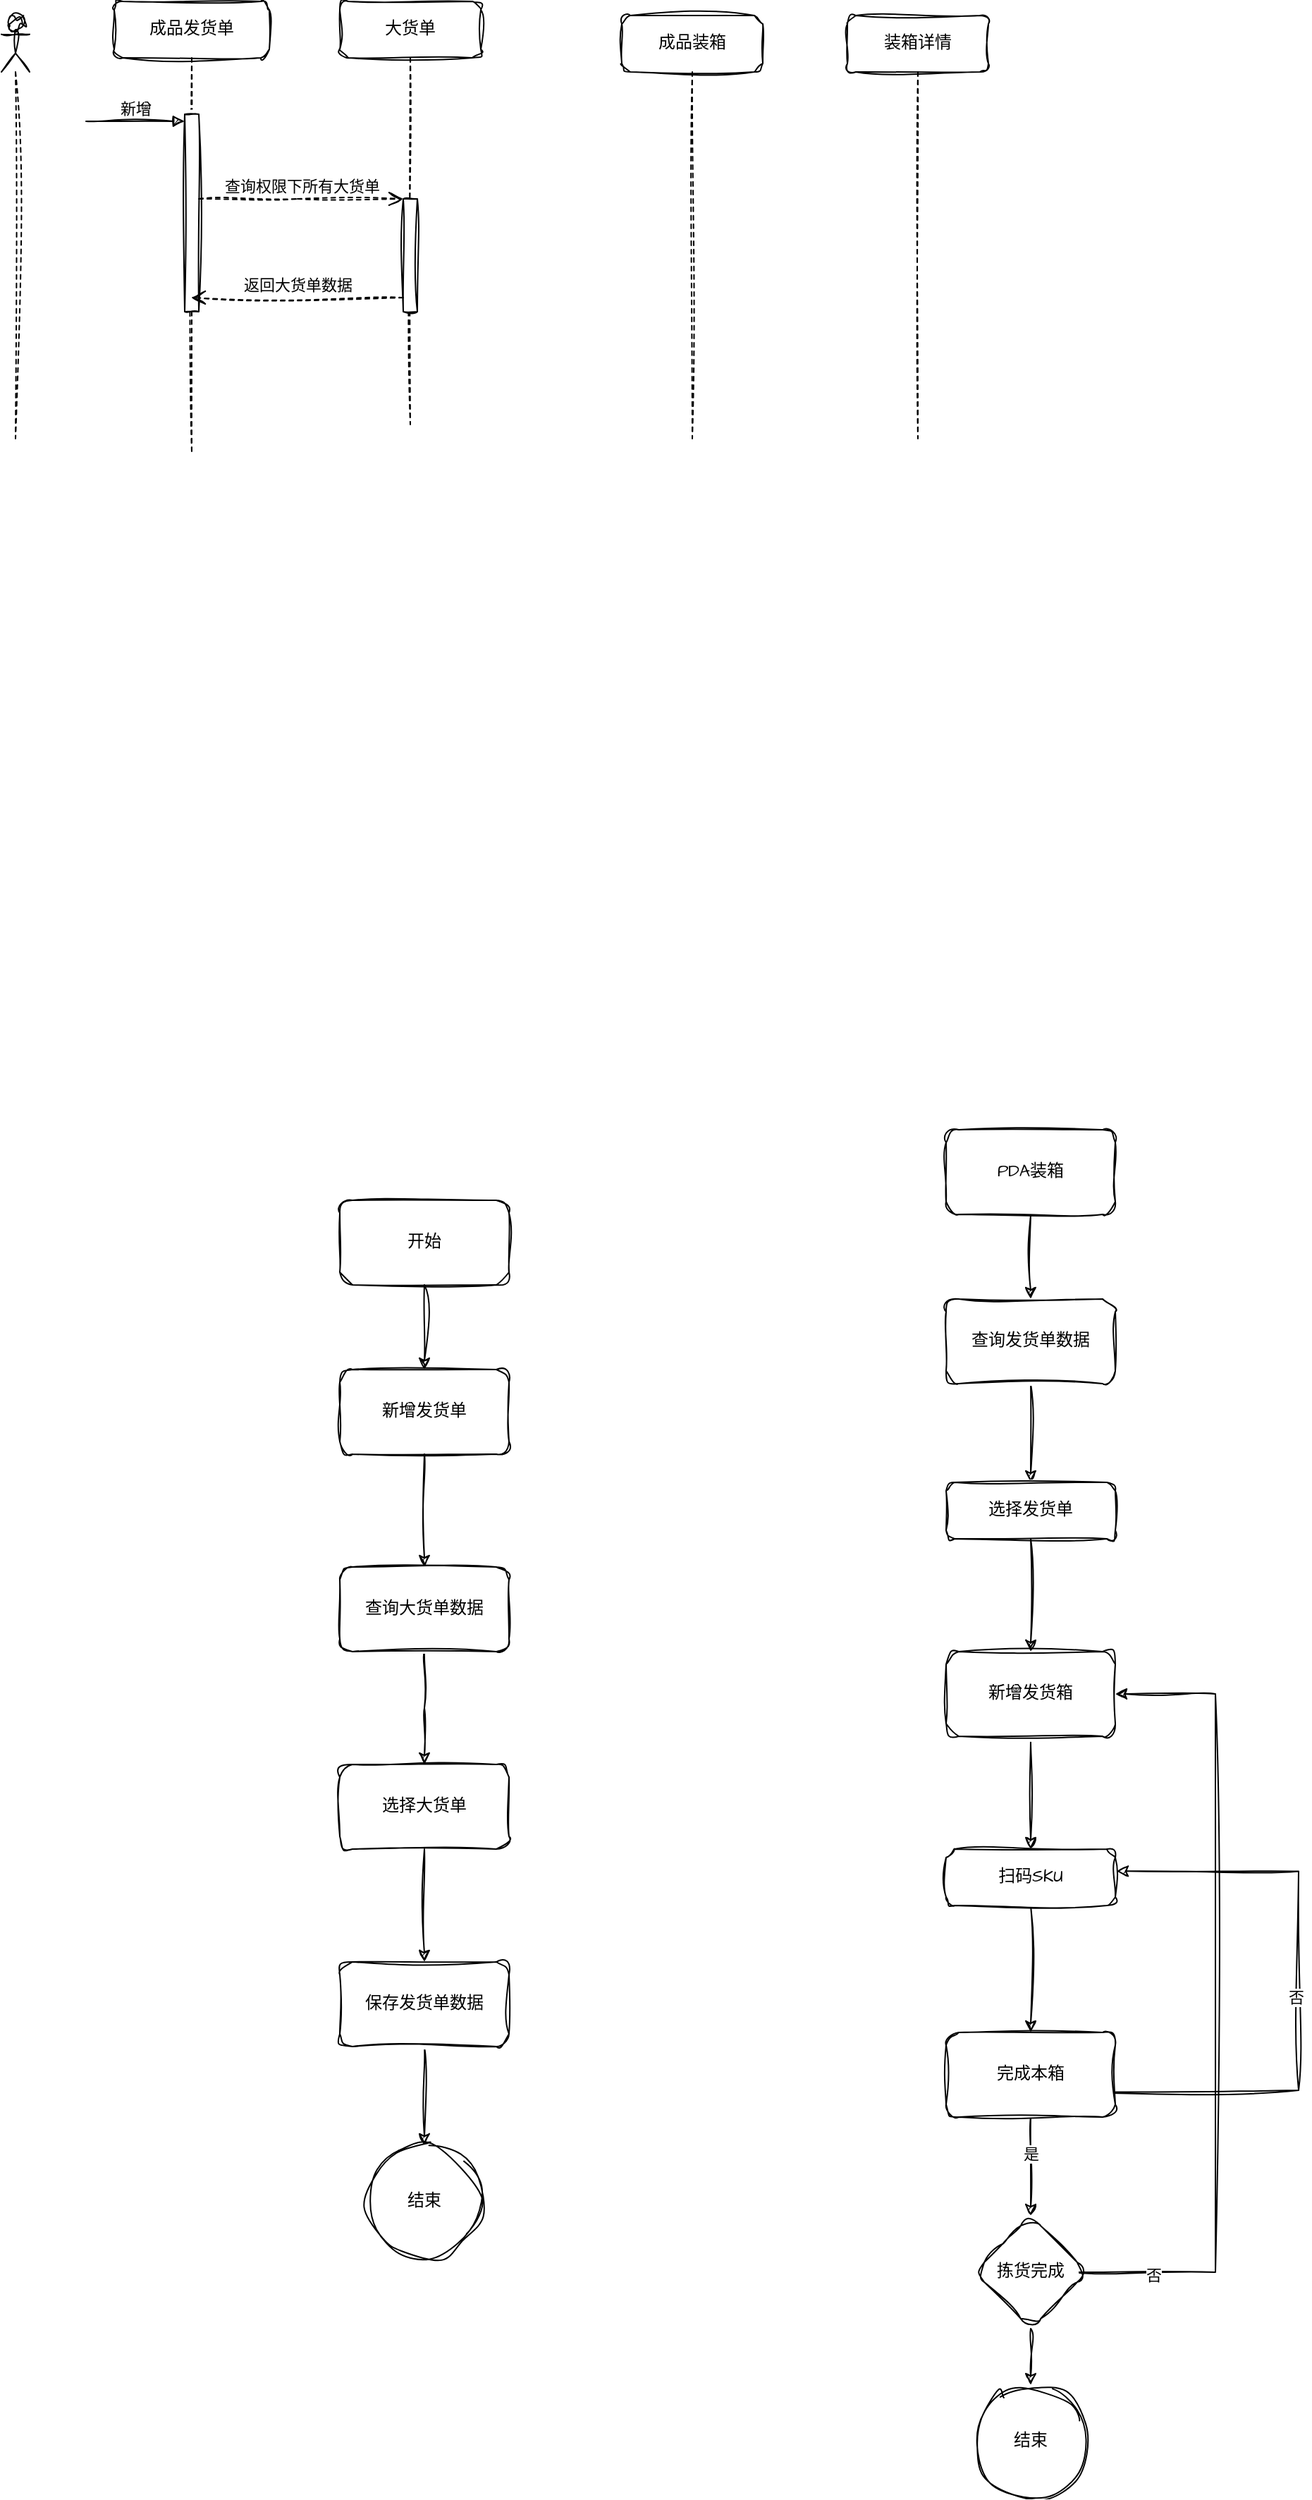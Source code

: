 <mxfile version="24.8.4">
  <diagram id="C5RBs43oDa-KdzZeNtuy" name="Page-1">
    <mxGraphModel dx="2565" dy="1625" grid="1" gridSize="10" guides="1" tooltips="1" connect="1" arrows="1" fold="1" page="1" pageScale="1" pageWidth="3300" pageHeight="2339" math="0" shadow="0">
      <root>
        <mxCell id="WIyWlLk6GJQsqaUBKTNV-0" />
        <mxCell id="WIyWlLk6GJQsqaUBKTNV-1" parent="WIyWlLk6GJQsqaUBKTNV-0" />
        <mxCell id="vahEOyDlg7vWMSgEFZ_l-5" value="大货单" style="shape=umlLifeline;whiteSpace=wrap;html=1;container=1;dropTarget=0;collapsible=0;recursiveResize=0;outlineConnect=0;portConstraint=eastwest;newEdgeStyle={&quot;curved&quot;:0,&quot;rounded&quot;:0};hachureGap=4;fontFamily=Architects Daughter;fontSource=https%3A%2F%2Ffonts.googleapis.com%2Fcss%3Ffamily%3DArchitects%2BDaughter;sketch=1;curveFitting=1;jiggle=2;rounded=1;glass=0;shadow=0;points=[[0,0,0,0,5],[0,1,0,0,-5],[1,0,0,0,5],[1,1,0,0,-5]];perimeter=rectanglePerimeter;targetShapes=umlLifeline;participant=label;" vertex="1" parent="WIyWlLk6GJQsqaUBKTNV-1">
          <mxGeometry x="310" y="60" width="100" height="300" as="geometry" />
        </mxCell>
        <mxCell id="vahEOyDlg7vWMSgEFZ_l-18" value="" style="html=1;points=[[0,0,0,0,5],[0,1,0,0,-5],[1,0,0,0,5],[1,1,0,0,-5]];perimeter=orthogonalPerimeter;outlineConnect=0;targetShapes=umlLifeline;portConstraint=eastwest;newEdgeStyle={&quot;curved&quot;:0,&quot;rounded&quot;:0};sketch=1;hachureGap=4;jiggle=2;curveFitting=1;fontFamily=Architects Daughter;fontSource=https%3A%2F%2Ffonts.googleapis.com%2Fcss%3Ffamily%3DArchitects%2BDaughter;" vertex="1" parent="vahEOyDlg7vWMSgEFZ_l-5">
          <mxGeometry x="45" y="140" width="10" height="80" as="geometry" />
        </mxCell>
        <mxCell id="vahEOyDlg7vWMSgEFZ_l-6" value="成品发货单" style="shape=umlLifeline;perimeter=lifelinePerimeter;whiteSpace=wrap;html=1;container=1;dropTarget=0;collapsible=0;recursiveResize=0;outlineConnect=0;portConstraint=eastwest;newEdgeStyle={&quot;curved&quot;:0,&quot;rounded&quot;:0};hachureGap=4;fontFamily=Architects Daughter;fontSource=https%3A%2F%2Ffonts.googleapis.com%2Fcss%3Ffamily%3DArchitects%2BDaughter;sketch=1;curveFitting=1;jiggle=2;rounded=1;glass=0;shadow=0;" vertex="1" parent="WIyWlLk6GJQsqaUBKTNV-1">
          <mxGeometry x="150" y="60" width="110" height="320" as="geometry" />
        </mxCell>
        <mxCell id="vahEOyDlg7vWMSgEFZ_l-15" value="" style="html=1;points=[[0,0,0,0,5],[0,1,0,0,-5],[1,0,0,0,5],[1,1,0,0,-5]];perimeter=orthogonalPerimeter;outlineConnect=0;targetShapes=umlLifeline;portConstraint=eastwest;newEdgeStyle={&quot;curved&quot;:0,&quot;rounded&quot;:0};sketch=1;hachureGap=4;jiggle=2;curveFitting=1;fontFamily=Architects Daughter;fontSource=https%3A%2F%2Ffonts.googleapis.com%2Fcss%3Ffamily%3DArchitects%2BDaughter;" vertex="1" parent="vahEOyDlg7vWMSgEFZ_l-6">
          <mxGeometry x="50" y="80" width="10" height="140" as="geometry" />
        </mxCell>
        <mxCell id="vahEOyDlg7vWMSgEFZ_l-16" value="新增" style="html=1;verticalAlign=bottom;endArrow=block;curved=0;rounded=0;entryX=0;entryY=0;entryDx=0;entryDy=5;sketch=1;hachureGap=4;jiggle=2;curveFitting=1;fontFamily=Architects Daughter;fontSource=https%3A%2F%2Ffonts.googleapis.com%2Fcss%3Ffamily%3DArchitects%2BDaughter;" edge="1" target="vahEOyDlg7vWMSgEFZ_l-15" parent="vahEOyDlg7vWMSgEFZ_l-6">
          <mxGeometry relative="1" as="geometry">
            <mxPoint x="-20" y="85" as="sourcePoint" />
          </mxGeometry>
        </mxCell>
        <mxCell id="vahEOyDlg7vWMSgEFZ_l-7" value="成品装箱" style="shape=umlLifeline;perimeter=lifelinePerimeter;whiteSpace=wrap;html=1;container=1;dropTarget=0;collapsible=0;recursiveResize=0;outlineConnect=0;portConstraint=eastwest;newEdgeStyle={&quot;curved&quot;:0,&quot;rounded&quot;:0};hachureGap=4;fontFamily=Architects Daughter;fontSource=https%3A%2F%2Ffonts.googleapis.com%2Fcss%3Ffamily%3DArchitects%2BDaughter;sketch=1;curveFitting=1;jiggle=2;rounded=1;glass=0;shadow=0;" vertex="1" parent="WIyWlLk6GJQsqaUBKTNV-1">
          <mxGeometry x="510" y="70" width="100" height="300" as="geometry" />
        </mxCell>
        <mxCell id="vahEOyDlg7vWMSgEFZ_l-8" value="装箱详情" style="shape=umlLifeline;perimeter=lifelinePerimeter;whiteSpace=wrap;html=1;container=1;dropTarget=0;collapsible=0;recursiveResize=0;outlineConnect=0;portConstraint=eastwest;newEdgeStyle={&quot;curved&quot;:0,&quot;rounded&quot;:0};hachureGap=4;fontFamily=Architects Daughter;fontSource=https%3A%2F%2Ffonts.googleapis.com%2Fcss%3Ffamily%3DArchitects%2BDaughter;sketch=1;curveFitting=1;jiggle=2;rounded=1;glass=0;shadow=0;" vertex="1" parent="WIyWlLk6GJQsqaUBKTNV-1">
          <mxGeometry x="670" y="70" width="100" height="300" as="geometry" />
        </mxCell>
        <mxCell id="vahEOyDlg7vWMSgEFZ_l-10" value="" style="shape=umlLifeline;perimeter=lifelinePerimeter;whiteSpace=wrap;html=1;container=1;dropTarget=0;collapsible=0;recursiveResize=0;outlineConnect=0;portConstraint=eastwest;newEdgeStyle={&quot;curved&quot;:0,&quot;rounded&quot;:0};participant=umlActor;sketch=1;hachureGap=4;jiggle=2;curveFitting=1;fontFamily=Architects Daughter;fontSource=https%3A%2F%2Ffonts.googleapis.com%2Fcss%3Ffamily%3DArchitects%2BDaughter;" vertex="1" parent="WIyWlLk6GJQsqaUBKTNV-1">
          <mxGeometry x="70" y="70" width="20" height="300" as="geometry" />
        </mxCell>
        <mxCell id="vahEOyDlg7vWMSgEFZ_l-17" value="查询权限下所有大货单" style="html=1;verticalAlign=bottom;endArrow=open;dashed=1;endSize=8;curved=0;rounded=0;sketch=1;hachureGap=4;jiggle=2;curveFitting=1;fontFamily=Architects Daughter;fontSource=https%3A%2F%2Ffonts.googleapis.com%2Fcss%3Ffamily%3DArchitects%2BDaughter;" edge="1" source="vahEOyDlg7vWMSgEFZ_l-15" parent="WIyWlLk6GJQsqaUBKTNV-1" target="vahEOyDlg7vWMSgEFZ_l-18">
          <mxGeometry x="0.006" relative="1" as="geometry">
            <mxPoint x="320" y="225" as="targetPoint" />
            <Array as="points">
              <mxPoint x="280" y="200" />
            </Array>
            <mxPoint as="offset" />
          </mxGeometry>
        </mxCell>
        <mxCell id="vahEOyDlg7vWMSgEFZ_l-24" value="返回大货单数据" style="html=1;verticalAlign=bottom;endArrow=open;dashed=1;endSize=8;curved=0;rounded=0;sketch=1;hachureGap=4;jiggle=2;curveFitting=1;fontFamily=Architects Daughter;fontSource=https%3A%2F%2Ffonts.googleapis.com%2Fcss%3Ffamily%3DArchitects%2BDaughter;" edge="1" parent="WIyWlLk6GJQsqaUBKTNV-1">
          <mxGeometry relative="1" as="geometry">
            <mxPoint x="355" y="270" as="sourcePoint" />
            <mxPoint x="204.5" y="270" as="targetPoint" />
            <mxPoint as="offset" />
          </mxGeometry>
        </mxCell>
        <mxCell id="vahEOyDlg7vWMSgEFZ_l-39" value="" style="edgeStyle=orthogonalEdgeStyle;rounded=0;sketch=1;hachureGap=4;jiggle=2;curveFitting=1;orthogonalLoop=1;jettySize=auto;html=1;fontFamily=Architects Daughter;fontSource=https%3A%2F%2Ffonts.googleapis.com%2Fcss%3Ffamily%3DArchitects%2BDaughter;" edge="1" parent="WIyWlLk6GJQsqaUBKTNV-1" source="vahEOyDlg7vWMSgEFZ_l-35" target="vahEOyDlg7vWMSgEFZ_l-38">
          <mxGeometry relative="1" as="geometry" />
        </mxCell>
        <mxCell id="vahEOyDlg7vWMSgEFZ_l-35" value="查询发货单数据" style="whiteSpace=wrap;html=1;fontFamily=Architects Daughter;rounded=1;sketch=1;hachureGap=4;jiggle=2;curveFitting=1;fontSource=https%3A%2F%2Ffonts.googleapis.com%2Fcss%3Ffamily%3DArchitects%2BDaughter;" vertex="1" parent="WIyWlLk6GJQsqaUBKTNV-1">
          <mxGeometry x="740" y="980" width="120" height="60" as="geometry" />
        </mxCell>
        <mxCell id="vahEOyDlg7vWMSgEFZ_l-77" value="" style="edgeStyle=orthogonalEdgeStyle;rounded=0;sketch=1;hachureGap=4;jiggle=2;curveFitting=1;orthogonalLoop=1;jettySize=auto;html=1;fontFamily=Architects Daughter;fontSource=https%3A%2F%2Ffonts.googleapis.com%2Fcss%3Ffamily%3DArchitects%2BDaughter;" edge="1" parent="WIyWlLk6GJQsqaUBKTNV-1" source="vahEOyDlg7vWMSgEFZ_l-38" target="vahEOyDlg7vWMSgEFZ_l-45">
          <mxGeometry relative="1" as="geometry" />
        </mxCell>
        <mxCell id="vahEOyDlg7vWMSgEFZ_l-38" value="选择发货单" style="whiteSpace=wrap;html=1;fontFamily=Architects Daughter;rounded=1;sketch=1;hachureGap=4;jiggle=2;curveFitting=1;fontSource=https%3A%2F%2Ffonts.googleapis.com%2Fcss%3Ffamily%3DArchitects%2BDaughter;" vertex="1" parent="WIyWlLk6GJQsqaUBKTNV-1">
          <mxGeometry x="740" y="1110" width="120" height="40" as="geometry" />
        </mxCell>
        <mxCell id="vahEOyDlg7vWMSgEFZ_l-43" style="edgeStyle=orthogonalEdgeStyle;rounded=0;sketch=1;hachureGap=4;jiggle=2;curveFitting=1;orthogonalLoop=1;jettySize=auto;html=1;entryX=0.5;entryY=0;entryDx=0;entryDy=0;fontFamily=Architects Daughter;fontSource=https%3A%2F%2Ffonts.googleapis.com%2Fcss%3Ffamily%3DArchitects%2BDaughter;" edge="1" parent="WIyWlLk6GJQsqaUBKTNV-1" source="vahEOyDlg7vWMSgEFZ_l-42" target="vahEOyDlg7vWMSgEFZ_l-35">
          <mxGeometry relative="1" as="geometry" />
        </mxCell>
        <mxCell id="vahEOyDlg7vWMSgEFZ_l-42" value="PDA装箱" style="rounded=1;whiteSpace=wrap;html=1;sketch=1;hachureGap=4;jiggle=2;curveFitting=1;fontFamily=Architects Daughter;fontSource=https%3A%2F%2Ffonts.googleapis.com%2Fcss%3Ffamily%3DArchitects%2BDaughter;" vertex="1" parent="WIyWlLk6GJQsqaUBKTNV-1">
          <mxGeometry x="740" y="860" width="120" height="60" as="geometry" />
        </mxCell>
        <mxCell id="vahEOyDlg7vWMSgEFZ_l-67" value="" style="edgeStyle=orthogonalEdgeStyle;rounded=0;sketch=1;hachureGap=4;jiggle=2;curveFitting=1;orthogonalLoop=1;jettySize=auto;html=1;fontFamily=Architects Daughter;fontSource=https%3A%2F%2Ffonts.googleapis.com%2Fcss%3Ffamily%3DArchitects%2BDaughter;" edge="1" parent="WIyWlLk6GJQsqaUBKTNV-1" source="vahEOyDlg7vWMSgEFZ_l-40" target="vahEOyDlg7vWMSgEFZ_l-66">
          <mxGeometry relative="1" as="geometry" />
        </mxCell>
        <mxCell id="vahEOyDlg7vWMSgEFZ_l-78" style="edgeStyle=orthogonalEdgeStyle;rounded=0;sketch=1;hachureGap=4;jiggle=2;curveFitting=1;orthogonalLoop=1;jettySize=auto;html=1;exitX=0.5;exitY=1;exitDx=0;exitDy=0;entryX=0.5;entryY=0;entryDx=0;entryDy=0;fontFamily=Architects Daughter;fontSource=https%3A%2F%2Ffonts.googleapis.com%2Fcss%3Ffamily%3DArchitects%2BDaughter;" edge="1" parent="WIyWlLk6GJQsqaUBKTNV-1" source="vahEOyDlg7vWMSgEFZ_l-45" target="vahEOyDlg7vWMSgEFZ_l-40">
          <mxGeometry relative="1" as="geometry" />
        </mxCell>
        <mxCell id="vahEOyDlg7vWMSgEFZ_l-45" value="新增发货箱" style="rounded=1;whiteSpace=wrap;html=1;sketch=1;hachureGap=4;jiggle=2;curveFitting=1;fontFamily=Architects Daughter;fontSource=https%3A%2F%2Ffonts.googleapis.com%2Fcss%3Ffamily%3DArchitects%2BDaughter;" vertex="1" parent="WIyWlLk6GJQsqaUBKTNV-1">
          <mxGeometry x="740" y="1230" width="120" height="60" as="geometry" />
        </mxCell>
        <mxCell id="vahEOyDlg7vWMSgEFZ_l-61" value="结束" style="ellipse;whiteSpace=wrap;html=1;aspect=fixed;sketch=1;hachureGap=4;jiggle=2;curveFitting=1;fontFamily=Architects Daughter;fontSource=https%3A%2F%2Ffonts.googleapis.com%2Fcss%3Ffamily%3DArchitects%2BDaughter;" vertex="1" parent="WIyWlLk6GJQsqaUBKTNV-1">
          <mxGeometry x="760" y="1750" width="80" height="80" as="geometry" />
        </mxCell>
        <mxCell id="vahEOyDlg7vWMSgEFZ_l-69" value="" style="edgeStyle=orthogonalEdgeStyle;rounded=0;sketch=1;hachureGap=4;jiggle=2;curveFitting=1;orthogonalLoop=1;jettySize=auto;html=1;fontFamily=Architects Daughter;fontSource=https%3A%2F%2Ffonts.googleapis.com%2Fcss%3Ffamily%3DArchitects%2BDaughter;" edge="1" parent="WIyWlLk6GJQsqaUBKTNV-1" source="vahEOyDlg7vWMSgEFZ_l-66" target="vahEOyDlg7vWMSgEFZ_l-68">
          <mxGeometry relative="1" as="geometry" />
        </mxCell>
        <mxCell id="vahEOyDlg7vWMSgEFZ_l-74" value="是" style="edgeLabel;html=1;align=center;verticalAlign=middle;resizable=0;points=[];sketch=1;hachureGap=4;jiggle=2;curveFitting=1;fontFamily=Architects Daughter;fontSource=https%3A%2F%2Ffonts.googleapis.com%2Fcss%3Ffamily%3DArchitects%2BDaughter;" vertex="1" connectable="0" parent="vahEOyDlg7vWMSgEFZ_l-69">
          <mxGeometry x="-0.257" relative="1" as="geometry">
            <mxPoint as="offset" />
          </mxGeometry>
        </mxCell>
        <mxCell id="vahEOyDlg7vWMSgEFZ_l-75" style="edgeStyle=orthogonalEdgeStyle;rounded=0;sketch=1;hachureGap=4;jiggle=2;curveFitting=1;orthogonalLoop=1;jettySize=auto;html=1;exitX=1;exitY=0.5;exitDx=0;exitDy=0;fontFamily=Architects Daughter;fontSource=https%3A%2F%2Ffonts.googleapis.com%2Fcss%3Ffamily%3DArchitects%2BDaughter;entryX=1.008;entryY=0.392;entryDx=0;entryDy=0;entryPerimeter=0;" edge="1" parent="WIyWlLk6GJQsqaUBKTNV-1" target="vahEOyDlg7vWMSgEFZ_l-40">
          <mxGeometry relative="1" as="geometry">
            <mxPoint x="980" y="1350" as="targetPoint" />
            <mxPoint x="790" y="1540" as="sourcePoint" />
            <Array as="points">
              <mxPoint x="990" y="1541" />
              <mxPoint x="990" y="1386" />
            </Array>
          </mxGeometry>
        </mxCell>
        <mxCell id="vahEOyDlg7vWMSgEFZ_l-83" value="否" style="edgeLabel;html=1;align=center;verticalAlign=middle;resizable=0;points=[];sketch=1;hachureGap=4;jiggle=2;curveFitting=1;fontFamily=Architects Daughter;fontSource=https%3A%2F%2Ffonts.googleapis.com%2Fcss%3Ffamily%3DArchitects%2BDaughter;" vertex="1" connectable="0" parent="vahEOyDlg7vWMSgEFZ_l-75">
          <mxGeometry x="0.102" y="2" relative="1" as="geometry">
            <mxPoint as="offset" />
          </mxGeometry>
        </mxCell>
        <mxCell id="vahEOyDlg7vWMSgEFZ_l-66" value="完成本箱" style="whiteSpace=wrap;html=1;fontFamily=Architects Daughter;rounded=1;sketch=1;hachureGap=4;jiggle=2;curveFitting=1;fontSource=https%3A%2F%2Ffonts.googleapis.com%2Fcss%3Ffamily%3DArchitects%2BDaughter;" vertex="1" parent="WIyWlLk6GJQsqaUBKTNV-1">
          <mxGeometry x="740" y="1500" width="120" height="60" as="geometry" />
        </mxCell>
        <mxCell id="vahEOyDlg7vWMSgEFZ_l-70" style="edgeStyle=orthogonalEdgeStyle;rounded=0;sketch=1;hachureGap=4;jiggle=2;curveFitting=1;orthogonalLoop=1;jettySize=auto;html=1;exitX=1;exitY=0.5;exitDx=0;exitDy=0;fontFamily=Architects Daughter;fontSource=https%3A%2F%2Ffonts.googleapis.com%2Fcss%3Ffamily%3DArchitects%2BDaughter;entryX=1;entryY=0.5;entryDx=0;entryDy=0;" edge="1" parent="WIyWlLk6GJQsqaUBKTNV-1" target="vahEOyDlg7vWMSgEFZ_l-45">
          <mxGeometry relative="1" as="geometry">
            <mxPoint x="790" y="1290" as="targetPoint" />
            <mxPoint x="830" y="1670" as="sourcePoint" />
            <Array as="points">
              <mxPoint x="931" y="1670" />
              <mxPoint x="931" y="1260" />
            </Array>
          </mxGeometry>
        </mxCell>
        <mxCell id="vahEOyDlg7vWMSgEFZ_l-72" value="否" style="edgeLabel;html=1;align=center;verticalAlign=middle;resizable=0;points=[];sketch=1;hachureGap=4;jiggle=2;curveFitting=1;fontFamily=Architects Daughter;fontSource=https%3A%2F%2Ffonts.googleapis.com%2Fcss%3Ffamily%3DArchitects%2BDaughter;" vertex="1" connectable="0" parent="vahEOyDlg7vWMSgEFZ_l-70">
          <mxGeometry x="-0.806" y="-2" relative="1" as="geometry">
            <mxPoint as="offset" />
          </mxGeometry>
        </mxCell>
        <mxCell id="vahEOyDlg7vWMSgEFZ_l-73" style="edgeStyle=orthogonalEdgeStyle;rounded=0;sketch=1;hachureGap=4;jiggle=2;curveFitting=1;orthogonalLoop=1;jettySize=auto;html=1;exitX=0.5;exitY=1;exitDx=0;exitDy=0;entryX=0.5;entryY=0;entryDx=0;entryDy=0;fontFamily=Architects Daughter;fontSource=https%3A%2F%2Ffonts.googleapis.com%2Fcss%3Ffamily%3DArchitects%2BDaughter;" edge="1" parent="WIyWlLk6GJQsqaUBKTNV-1" source="vahEOyDlg7vWMSgEFZ_l-68" target="vahEOyDlg7vWMSgEFZ_l-61">
          <mxGeometry relative="1" as="geometry" />
        </mxCell>
        <mxCell id="vahEOyDlg7vWMSgEFZ_l-68" value="拣货完成" style="rhombus;whiteSpace=wrap;html=1;fontFamily=Architects Daughter;rounded=1;sketch=1;hachureGap=4;jiggle=2;curveFitting=1;fontSource=https%3A%2F%2Ffonts.googleapis.com%2Fcss%3Ffamily%3DArchitects%2BDaughter;" vertex="1" parent="WIyWlLk6GJQsqaUBKTNV-1">
          <mxGeometry x="760" y="1630" width="80" height="80" as="geometry" />
        </mxCell>
        <mxCell id="vahEOyDlg7vWMSgEFZ_l-40" value="扫码SKU" style="whiteSpace=wrap;html=1;fontFamily=Architects Daughter;rounded=1;sketch=1;hachureGap=4;jiggle=2;curveFitting=1;fontSource=https%3A%2F%2Ffonts.googleapis.com%2Fcss%3Ffamily%3DArchitects%2BDaughter;" vertex="1" parent="WIyWlLk6GJQsqaUBKTNV-1">
          <mxGeometry x="740" y="1370" width="120" height="40" as="geometry" />
        </mxCell>
        <mxCell id="vahEOyDlg7vWMSgEFZ_l-88" value="" style="group" vertex="1" connectable="0" parent="WIyWlLk6GJQsqaUBKTNV-1">
          <mxGeometry x="310" y="910" width="120" height="750" as="geometry" />
        </mxCell>
        <mxCell id="vahEOyDlg7vWMSgEFZ_l-28" value="" style="edgeStyle=orthogonalEdgeStyle;rounded=0;sketch=1;hachureGap=4;jiggle=2;curveFitting=1;orthogonalLoop=1;jettySize=auto;html=1;fontFamily=Architects Daughter;fontSource=https%3A%2F%2Ffonts.googleapis.com%2Fcss%3Ffamily%3DArchitects%2BDaughter;" edge="1" parent="vahEOyDlg7vWMSgEFZ_l-88" source="vahEOyDlg7vWMSgEFZ_l-26" target="vahEOyDlg7vWMSgEFZ_l-27">
          <mxGeometry relative="1" as="geometry" />
        </mxCell>
        <mxCell id="vahEOyDlg7vWMSgEFZ_l-26" value="新增发货单" style="rounded=1;whiteSpace=wrap;html=1;sketch=1;hachureGap=4;jiggle=2;curveFitting=1;fontFamily=Architects Daughter;fontSource=https%3A%2F%2Ffonts.googleapis.com%2Fcss%3Ffamily%3DArchitects%2BDaughter;" vertex="1" parent="vahEOyDlg7vWMSgEFZ_l-88">
          <mxGeometry y="120" width="120" height="60" as="geometry" />
        </mxCell>
        <mxCell id="vahEOyDlg7vWMSgEFZ_l-30" value="" style="edgeStyle=orthogonalEdgeStyle;rounded=0;sketch=1;hachureGap=4;jiggle=2;curveFitting=1;orthogonalLoop=1;jettySize=auto;html=1;fontFamily=Architects Daughter;fontSource=https%3A%2F%2Ffonts.googleapis.com%2Fcss%3Ffamily%3DArchitects%2BDaughter;" edge="1" parent="vahEOyDlg7vWMSgEFZ_l-88" source="vahEOyDlg7vWMSgEFZ_l-27">
          <mxGeometry relative="1" as="geometry">
            <mxPoint x="60" y="400" as="targetPoint" />
          </mxGeometry>
        </mxCell>
        <mxCell id="vahEOyDlg7vWMSgEFZ_l-27" value="查询大货单数据" style="whiteSpace=wrap;html=1;fontFamily=Architects Daughter;rounded=1;sketch=1;hachureGap=4;jiggle=2;curveFitting=1;fontSource=https%3A%2F%2Ffonts.googleapis.com%2Fcss%3Ffamily%3DArchitects%2BDaughter;" vertex="1" parent="vahEOyDlg7vWMSgEFZ_l-88">
          <mxGeometry y="260" width="120" height="60" as="geometry" />
        </mxCell>
        <mxCell id="vahEOyDlg7vWMSgEFZ_l-33" value="" style="edgeStyle=orthogonalEdgeStyle;rounded=0;sketch=1;hachureGap=4;jiggle=2;curveFitting=1;orthogonalLoop=1;jettySize=auto;html=1;fontFamily=Architects Daughter;fontSource=https%3A%2F%2Ffonts.googleapis.com%2Fcss%3Ffamily%3DArchitects%2BDaughter;" edge="1" parent="vahEOyDlg7vWMSgEFZ_l-88" source="vahEOyDlg7vWMSgEFZ_l-31" target="vahEOyDlg7vWMSgEFZ_l-32">
          <mxGeometry relative="1" as="geometry" />
        </mxCell>
        <mxCell id="vahEOyDlg7vWMSgEFZ_l-31" value="选择大货单" style="rounded=1;whiteSpace=wrap;html=1;sketch=1;hachureGap=4;jiggle=2;curveFitting=1;fontFamily=Architects Daughter;fontSource=https%3A%2F%2Ffonts.googleapis.com%2Fcss%3Ffamily%3DArchitects%2BDaughter;" vertex="1" parent="vahEOyDlg7vWMSgEFZ_l-88">
          <mxGeometry y="400" width="120" height="60" as="geometry" />
        </mxCell>
        <mxCell id="vahEOyDlg7vWMSgEFZ_l-85" value="" style="edgeStyle=orthogonalEdgeStyle;rounded=0;sketch=1;hachureGap=4;jiggle=2;curveFitting=1;orthogonalLoop=1;jettySize=auto;html=1;fontFamily=Architects Daughter;fontSource=https%3A%2F%2Ffonts.googleapis.com%2Fcss%3Ffamily%3DArchitects%2BDaughter;" edge="1" parent="vahEOyDlg7vWMSgEFZ_l-88" source="vahEOyDlg7vWMSgEFZ_l-32" target="vahEOyDlg7vWMSgEFZ_l-84">
          <mxGeometry relative="1" as="geometry" />
        </mxCell>
        <mxCell id="vahEOyDlg7vWMSgEFZ_l-32" value="保存发货单数据" style="whiteSpace=wrap;html=1;fontFamily=Architects Daughter;rounded=1;sketch=1;hachureGap=4;jiggle=2;curveFitting=1;fontSource=https%3A%2F%2Ffonts.googleapis.com%2Fcss%3Ffamily%3DArchitects%2BDaughter;" vertex="1" parent="vahEOyDlg7vWMSgEFZ_l-88">
          <mxGeometry y="540" width="120" height="60" as="geometry" />
        </mxCell>
        <mxCell id="vahEOyDlg7vWMSgEFZ_l-84" value="结束" style="ellipse;whiteSpace=wrap;html=1;fontFamily=Architects Daughter;rounded=1;sketch=1;hachureGap=4;jiggle=2;curveFitting=1;fontSource=https%3A%2F%2Ffonts.googleapis.com%2Fcss%3Ffamily%3DArchitects%2BDaughter;" vertex="1" parent="vahEOyDlg7vWMSgEFZ_l-88">
          <mxGeometry x="20" y="670" width="80" height="80" as="geometry" />
        </mxCell>
        <mxCell id="vahEOyDlg7vWMSgEFZ_l-87" value="" style="edgeStyle=orthogonalEdgeStyle;rounded=0;sketch=1;hachureGap=4;jiggle=2;curveFitting=1;orthogonalLoop=1;jettySize=auto;html=1;fontFamily=Architects Daughter;fontSource=https%3A%2F%2Ffonts.googleapis.com%2Fcss%3Ffamily%3DArchitects%2BDaughter;" edge="1" parent="vahEOyDlg7vWMSgEFZ_l-88" source="vahEOyDlg7vWMSgEFZ_l-86" target="vahEOyDlg7vWMSgEFZ_l-26">
          <mxGeometry relative="1" as="geometry" />
        </mxCell>
        <mxCell id="vahEOyDlg7vWMSgEFZ_l-86" value="开始" style="rounded=1;whiteSpace=wrap;html=1;sketch=1;hachureGap=4;jiggle=2;curveFitting=1;fontFamily=Architects Daughter;fontSource=https%3A%2F%2Ffonts.googleapis.com%2Fcss%3Ffamily%3DArchitects%2BDaughter;" vertex="1" parent="vahEOyDlg7vWMSgEFZ_l-88">
          <mxGeometry width="120" height="60" as="geometry" />
        </mxCell>
      </root>
    </mxGraphModel>
  </diagram>
</mxfile>
